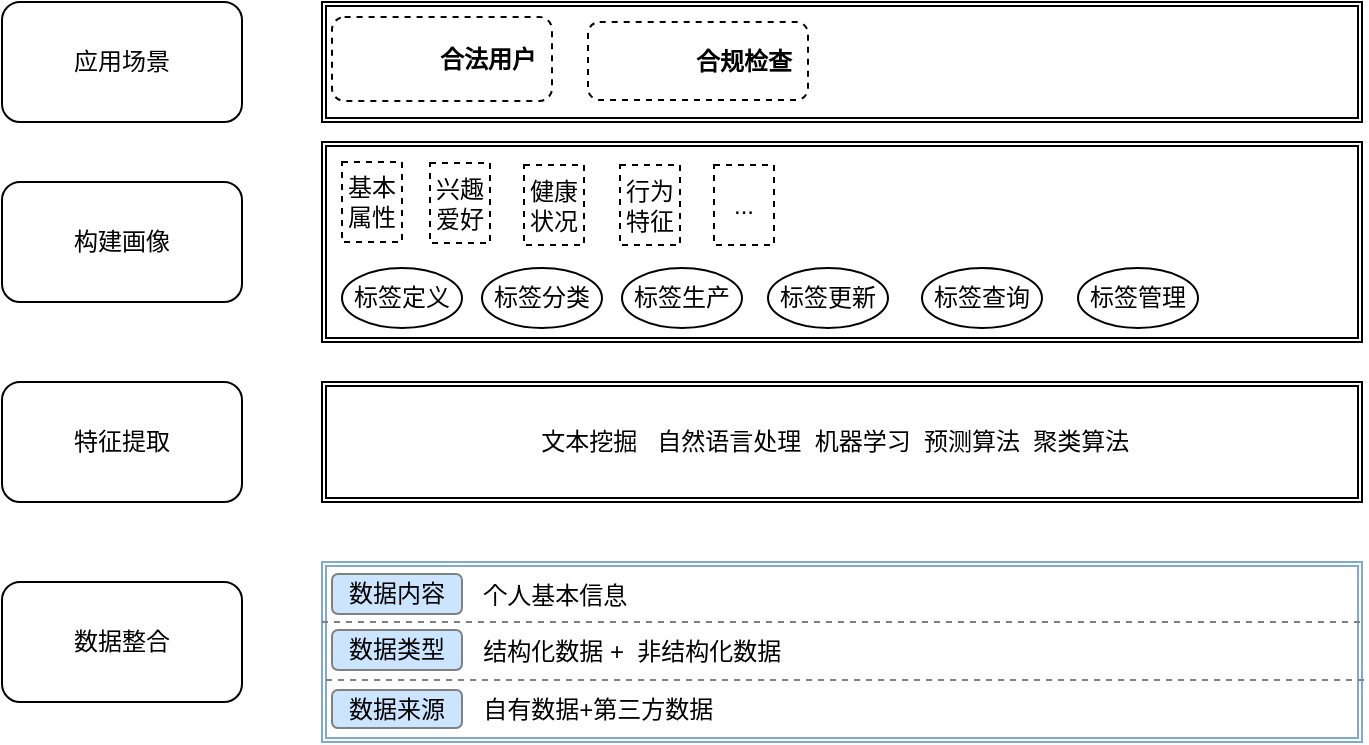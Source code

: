 <mxfile version="11.0.4" type="github"><diagram id="Wqg2gh_W4WhwOAYbxStF" name="第 1 页"><mxGraphModel dx="868" dy="452" grid="1" gridSize="10" guides="1" tooltips="1" connect="1" arrows="1" fold="1" page="1" pageScale="1" pageWidth="827" pageHeight="1169" math="0" shadow="0"><root><mxCell id="0"/><mxCell id="1" parent="0"/><mxCell id="6ONejZ9WeTlAtuSwH-2m-1" value="应用场景" style="rounded=1;whiteSpace=wrap;html=1;" parent="1" vertex="1"><mxGeometry x="40" y="40" width="120" height="60" as="geometry"/></mxCell><mxCell id="6ONejZ9WeTlAtuSwH-2m-2" value="构建画像" style="rounded=1;whiteSpace=wrap;html=1;" parent="1" vertex="1"><mxGeometry x="40" y="130" width="120" height="60" as="geometry"/></mxCell><mxCell id="6ONejZ9WeTlAtuSwH-2m-3" value="特征提取" style="rounded=1;whiteSpace=wrap;html=1;" parent="1" vertex="1"><mxGeometry x="40" y="230" width="120" height="60" as="geometry"/></mxCell><mxCell id="6ONejZ9WeTlAtuSwH-2m-4" value="数据整合" style="rounded=1;whiteSpace=wrap;html=1;" parent="1" vertex="1"><mxGeometry x="40" y="330" width="120" height="60" as="geometry"/></mxCell><mxCell id="6ONejZ9WeTlAtuSwH-2m-8" value="" style="shape=ext;double=1;rounded=0;whiteSpace=wrap;html=1;" parent="1" vertex="1"><mxGeometry x="200" y="40" width="520" height="60" as="geometry"/></mxCell><mxCell id="6ONejZ9WeTlAtuSwH-2m-9" value="" style="shape=ext;double=1;rounded=0;whiteSpace=wrap;html=1;" parent="1" vertex="1"><mxGeometry x="200" y="110" width="520" height="100" as="geometry"/></mxCell><mxCell id="6ONejZ9WeTlAtuSwH-2m-10" value="文本挖掘&amp;nbsp; &amp;nbsp;自然语言处理&amp;nbsp; 机器学习&amp;nbsp; 预测算法&amp;nbsp; 聚类算法&amp;nbsp;&amp;nbsp;" style="shape=ext;double=1;rounded=0;whiteSpace=wrap;html=1;" parent="1" vertex="1"><mxGeometry x="200" y="230" width="520" height="60" as="geometry"/></mxCell><mxCell id="6ONejZ9WeTlAtuSwH-2m-11" value="数据内容：&amp;nbsp; &amp;nbsp; &amp;nbsp;个人基本信息&lt;br&gt;&lt;br&gt;数据类型：&amp;nbsp; &amp;nbsp; &amp;nbsp;结构化数据 +&amp;nbsp; 非结构化数据&lt;br&gt;&lt;br&gt;数据来源：&amp;nbsp; &amp;nbsp; &amp;nbsp;自有数据+第三方数据" style="shape=ext;double=1;rounded=0;whiteSpace=wrap;html=1;align=left;strokeColor=#7EA6E0;" parent="1" vertex="1"><mxGeometry x="200" y="320" width="520" height="90" as="geometry"/></mxCell><mxCell id="6ONejZ9WeTlAtuSwH-2m-13" value="标签定义" style="ellipse;whiteSpace=wrap;html=1;" parent="1" vertex="1"><mxGeometry x="210" y="173" width="60" height="30" as="geometry"/></mxCell><mxCell id="6ONejZ9WeTlAtuSwH-2m-14" value="标签分类" style="ellipse;whiteSpace=wrap;html=1;" parent="1" vertex="1"><mxGeometry x="280" y="173" width="60" height="30" as="geometry"/></mxCell><mxCell id="6ONejZ9WeTlAtuSwH-2m-15" value="标签生产" style="ellipse;whiteSpace=wrap;html=1;" parent="1" vertex="1"><mxGeometry x="350" y="173" width="60" height="30" as="geometry"/></mxCell><mxCell id="6ONejZ9WeTlAtuSwH-2m-16" value="标签更新" style="ellipse;whiteSpace=wrap;html=1;" parent="1" vertex="1"><mxGeometry x="423" y="173" width="60" height="30" as="geometry"/></mxCell><mxCell id="6ONejZ9WeTlAtuSwH-2m-17" value="标签查询" style="ellipse;whiteSpace=wrap;html=1;" parent="1" vertex="1"><mxGeometry x="500" y="173" width="60" height="30" as="geometry"/></mxCell><mxCell id="6ONejZ9WeTlAtuSwH-2m-18" value="标签管理" style="ellipse;whiteSpace=wrap;html=1;" parent="1" vertex="1"><mxGeometry x="578" y="173" width="60" height="30" as="geometry"/></mxCell><mxCell id="6ONejZ9WeTlAtuSwH-2m-20" value="基本属性" style="shape=ext;rounded=0;whiteSpace=wrap;html=1;dashed=1;" parent="1" vertex="1"><mxGeometry x="210" y="120" width="30" height="40" as="geometry"/></mxCell><mxCell id="6ONejZ9WeTlAtuSwH-2m-22" value="兴趣爱好" style="shape=ext;rounded=0;whiteSpace=wrap;html=1;dashed=1;" parent="1" vertex="1"><mxGeometry x="254" y="120.5" width="30" height="40" as="geometry"/></mxCell><mxCell id="6ONejZ9WeTlAtuSwH-2m-23" value="行为特征&lt;span style=&quot;font-family: &amp;#34;helvetica&amp;#34; , &amp;#34;arial&amp;#34; , sans-serif ; font-size: 0px ; white-space: nowrap&quot;&gt;%3CmxGraphModel%3E%3Croot%3E%3CmxCell%20id%3D%220%22%2F%3E%3CmxCell%20id%3D%221%22%20parent%3D%220%22%2F%3E%3CmxCell%20id%3D%222%22%20value%3D%22%E5%9F%BA%E6%9C%AC%E5%B1%9E%E6%80%A7%22%20style%3D%22shape%3Dext%3Brounded%3D0%3BwhiteSpace%3Dwrap%3Bhtml%3D1%3Bdashed%3D1%3B%22%20vertex%3D%221%22%20parent%3D%221%22%3E%3CmxGeometry%20x%3D%22210%22%20y%3D%22120%22%20width%3D%2230%22%20height%3D%2240%22%20as%3D%22geometry%22%2F%3E%3C%2FmxCell%3E%3C%2Froot%3E%3C%2FmxGraphModel%3E&lt;/span&gt;" style="shape=ext;rounded=0;whiteSpace=wrap;html=1;dashed=1;" parent="1" vertex="1"><mxGeometry x="349" y="121.5" width="30" height="40" as="geometry"/></mxCell><mxCell id="6ONejZ9WeTlAtuSwH-2m-25" value="健康状况" style="shape=ext;rounded=0;whiteSpace=wrap;html=1;dashed=1;" parent="1" vertex="1"><mxGeometry x="301" y="121.5" width="30" height="40" as="geometry"/></mxCell><mxCell id="6ONejZ9WeTlAtuSwH-2m-26" value="合法用户" style="label;whiteSpace=wrap;html=1;image=https://static.easyicon.net/preview/121/1210124.gif;dashed=1;" parent="1" vertex="1"><mxGeometry x="205" y="47.5" width="110" height="42" as="geometry"/></mxCell><mxCell id="6ONejZ9WeTlAtuSwH-2m-30" value="..." style="shape=ext;rounded=0;whiteSpace=wrap;html=1;dashed=1;" parent="1" vertex="1"><mxGeometry x="396" y="121.5" width="30" height="40" as="geometry"/></mxCell><mxCell id="6ONejZ9WeTlAtuSwH-2m-31" value="" style="line;strokeWidth=1;html=1;dashed=1;strokeColor=#808080;" parent="1" vertex="1"><mxGeometry x="200" y="345" width="520" height="10" as="geometry"/></mxCell><mxCell id="6ONejZ9WeTlAtuSwH-2m-32" value="" style="line;strokeWidth=1;html=1;dashed=1;strokeColor=#808080;" parent="1" vertex="1"><mxGeometry x="202" y="374" width="520" height="10" as="geometry"/></mxCell><mxCell id="6ONejZ9WeTlAtuSwH-2m-33" value="数据内容" style="shape=ext;rounded=1;whiteSpace=wrap;html=1;strokeColor=#808080;strokeWidth=1;fillColor=#CCE5FF;" parent="1" vertex="1"><mxGeometry x="205" y="326" width="65" height="20" as="geometry"/></mxCell><mxCell id="6ONejZ9WeTlAtuSwH-2m-34" value="数据类型" style="shape=ext;rounded=1;whiteSpace=wrap;html=1;strokeColor=#808080;strokeWidth=1;fillColor=#CCE5FF;" parent="1" vertex="1"><mxGeometry x="205" y="354" width="65" height="20" as="geometry"/></mxCell><mxCell id="6ONejZ9WeTlAtuSwH-2m-35" value="数据来源" style="shape=ext;rounded=1;whiteSpace=wrap;html=1;strokeColor=#808080;strokeWidth=1;fillColor=#CCE5FF;" parent="1" vertex="1"><mxGeometry x="205" y="384" width="65" height="19" as="geometry"/></mxCell><mxCell id="GgDlbl-YQbN_RNU8cM7F-1" value="合规检查" style="label;whiteSpace=wrap;html=1;image=https://www.easyicon.net/api/resizeApi.php?id=1214413&amp;size=128;dashed=1;gradientColor=#ffffff;" vertex="1" parent="1"><mxGeometry x="333" y="50" width="110" height="39" as="geometry"/></mxCell></root></mxGraphModel></diagram></mxfile>